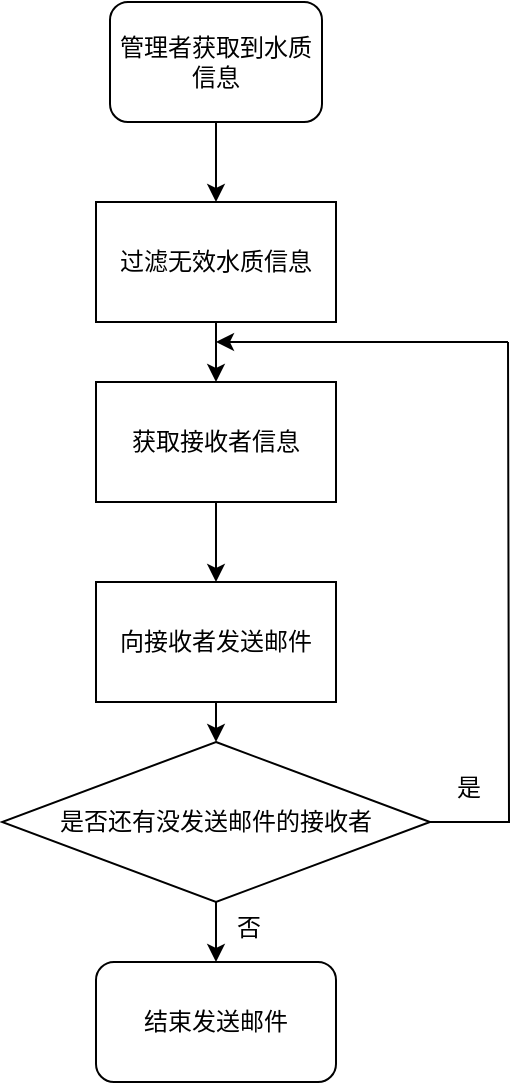 <mxfile version="24.3.1" type="github">
  <diagram id="C5RBs43oDa-KdzZeNtuy" name="Page-1">
    <mxGraphModel dx="1042" dy="577" grid="1" gridSize="10" guides="1" tooltips="1" connect="1" arrows="1" fold="1" page="1" pageScale="1" pageWidth="827" pageHeight="1169" math="0" shadow="0">
      <root>
        <mxCell id="WIyWlLk6GJQsqaUBKTNV-0" />
        <mxCell id="WIyWlLk6GJQsqaUBKTNV-1" parent="WIyWlLk6GJQsqaUBKTNV-0" />
        <mxCell id="KANUmgHInk7OApsOQTd2-3" style="edgeStyle=orthogonalEdgeStyle;rounded=0;orthogonalLoop=1;jettySize=auto;html=1;exitX=0.5;exitY=1;exitDx=0;exitDy=0;" edge="1" parent="WIyWlLk6GJQsqaUBKTNV-1" source="KANUmgHInk7OApsOQTd2-1" target="KANUmgHInk7OApsOQTd2-2">
          <mxGeometry relative="1" as="geometry" />
        </mxCell>
        <mxCell id="KANUmgHInk7OApsOQTd2-1" value="管理者获取到水质信息" style="rounded=1;whiteSpace=wrap;html=1;" vertex="1" parent="WIyWlLk6GJQsqaUBKTNV-1">
          <mxGeometry x="361" y="30" width="106" height="60" as="geometry" />
        </mxCell>
        <mxCell id="KANUmgHInk7OApsOQTd2-5" style="edgeStyle=orthogonalEdgeStyle;rounded=0;orthogonalLoop=1;jettySize=auto;html=1;exitX=0.5;exitY=1;exitDx=0;exitDy=0;entryX=0.5;entryY=0;entryDx=0;entryDy=0;" edge="1" parent="WIyWlLk6GJQsqaUBKTNV-1" source="KANUmgHInk7OApsOQTd2-2">
          <mxGeometry relative="1" as="geometry">
            <mxPoint x="414" y="220" as="targetPoint" />
          </mxGeometry>
        </mxCell>
        <mxCell id="KANUmgHInk7OApsOQTd2-2" value="过滤无效水质信息" style="rounded=0;whiteSpace=wrap;html=1;" vertex="1" parent="WIyWlLk6GJQsqaUBKTNV-1">
          <mxGeometry x="354" y="130" width="120" height="60" as="geometry" />
        </mxCell>
        <mxCell id="KANUmgHInk7OApsOQTd2-8" style="edgeStyle=orthogonalEdgeStyle;rounded=0;orthogonalLoop=1;jettySize=auto;html=1;exitX=0.5;exitY=1;exitDx=0;exitDy=0;entryX=0.5;entryY=0;entryDx=0;entryDy=0;" edge="1" parent="WIyWlLk6GJQsqaUBKTNV-1" source="KANUmgHInk7OApsOQTd2-6" target="KANUmgHInk7OApsOQTd2-7">
          <mxGeometry relative="1" as="geometry" />
        </mxCell>
        <mxCell id="KANUmgHInk7OApsOQTd2-6" value="获取接收者信息" style="rounded=0;whiteSpace=wrap;html=1;" vertex="1" parent="WIyWlLk6GJQsqaUBKTNV-1">
          <mxGeometry x="354" y="220" width="120" height="60" as="geometry" />
        </mxCell>
        <mxCell id="KANUmgHInk7OApsOQTd2-10" style="edgeStyle=orthogonalEdgeStyle;rounded=0;orthogonalLoop=1;jettySize=auto;html=1;exitX=0.5;exitY=1;exitDx=0;exitDy=0;entryX=0.5;entryY=0;entryDx=0;entryDy=0;" edge="1" parent="WIyWlLk6GJQsqaUBKTNV-1" source="KANUmgHInk7OApsOQTd2-7" target="KANUmgHInk7OApsOQTd2-9">
          <mxGeometry relative="1" as="geometry" />
        </mxCell>
        <mxCell id="KANUmgHInk7OApsOQTd2-7" value="向接收者发送邮件" style="rounded=0;whiteSpace=wrap;html=1;" vertex="1" parent="WIyWlLk6GJQsqaUBKTNV-1">
          <mxGeometry x="354" y="320" width="120" height="60" as="geometry" />
        </mxCell>
        <mxCell id="KANUmgHInk7OApsOQTd2-15" style="edgeStyle=orthogonalEdgeStyle;rounded=0;orthogonalLoop=1;jettySize=auto;html=1;exitX=1;exitY=0.5;exitDx=0;exitDy=0;endArrow=none;endFill=0;" edge="1" parent="WIyWlLk6GJQsqaUBKTNV-1" source="KANUmgHInk7OApsOQTd2-9">
          <mxGeometry relative="1" as="geometry">
            <mxPoint x="560" y="200" as="targetPoint" />
          </mxGeometry>
        </mxCell>
        <mxCell id="KANUmgHInk7OApsOQTd2-17" style="edgeStyle=orthogonalEdgeStyle;rounded=0;orthogonalLoop=1;jettySize=auto;html=1;exitX=0.5;exitY=1;exitDx=0;exitDy=0;" edge="1" parent="WIyWlLk6GJQsqaUBKTNV-1" source="KANUmgHInk7OApsOQTd2-9">
          <mxGeometry relative="1" as="geometry">
            <mxPoint x="414" y="510" as="targetPoint" />
          </mxGeometry>
        </mxCell>
        <mxCell id="KANUmgHInk7OApsOQTd2-9" value="是否还有没发送邮件的接收者" style="rhombus;whiteSpace=wrap;html=1;" vertex="1" parent="WIyWlLk6GJQsqaUBKTNV-1">
          <mxGeometry x="307" y="400" width="214" height="80" as="geometry" />
        </mxCell>
        <mxCell id="KANUmgHInk7OApsOQTd2-12" value="" style="edgeStyle=none;orthogonalLoop=1;jettySize=auto;html=1;rounded=0;" edge="1" parent="WIyWlLk6GJQsqaUBKTNV-1">
          <mxGeometry width="100" relative="1" as="geometry">
            <mxPoint x="560" y="200" as="sourcePoint" />
            <mxPoint x="414" y="200" as="targetPoint" />
            <Array as="points" />
          </mxGeometry>
        </mxCell>
        <mxCell id="KANUmgHInk7OApsOQTd2-18" value="结束发送邮件" style="rounded=1;whiteSpace=wrap;html=1;" vertex="1" parent="WIyWlLk6GJQsqaUBKTNV-1">
          <mxGeometry x="354" y="510" width="120" height="60" as="geometry" />
        </mxCell>
        <mxCell id="KANUmgHInk7OApsOQTd2-19" value="否" style="text;html=1;align=center;verticalAlign=middle;resizable=0;points=[];autosize=1;strokeColor=none;fillColor=none;" vertex="1" parent="WIyWlLk6GJQsqaUBKTNV-1">
          <mxGeometry x="410" y="478" width="40" height="30" as="geometry" />
        </mxCell>
        <mxCell id="KANUmgHInk7OApsOQTd2-20" value="是" style="text;html=1;align=center;verticalAlign=middle;resizable=0;points=[];autosize=1;strokeColor=none;fillColor=none;" vertex="1" parent="WIyWlLk6GJQsqaUBKTNV-1">
          <mxGeometry x="520" y="408" width="40" height="30" as="geometry" />
        </mxCell>
      </root>
    </mxGraphModel>
  </diagram>
</mxfile>
